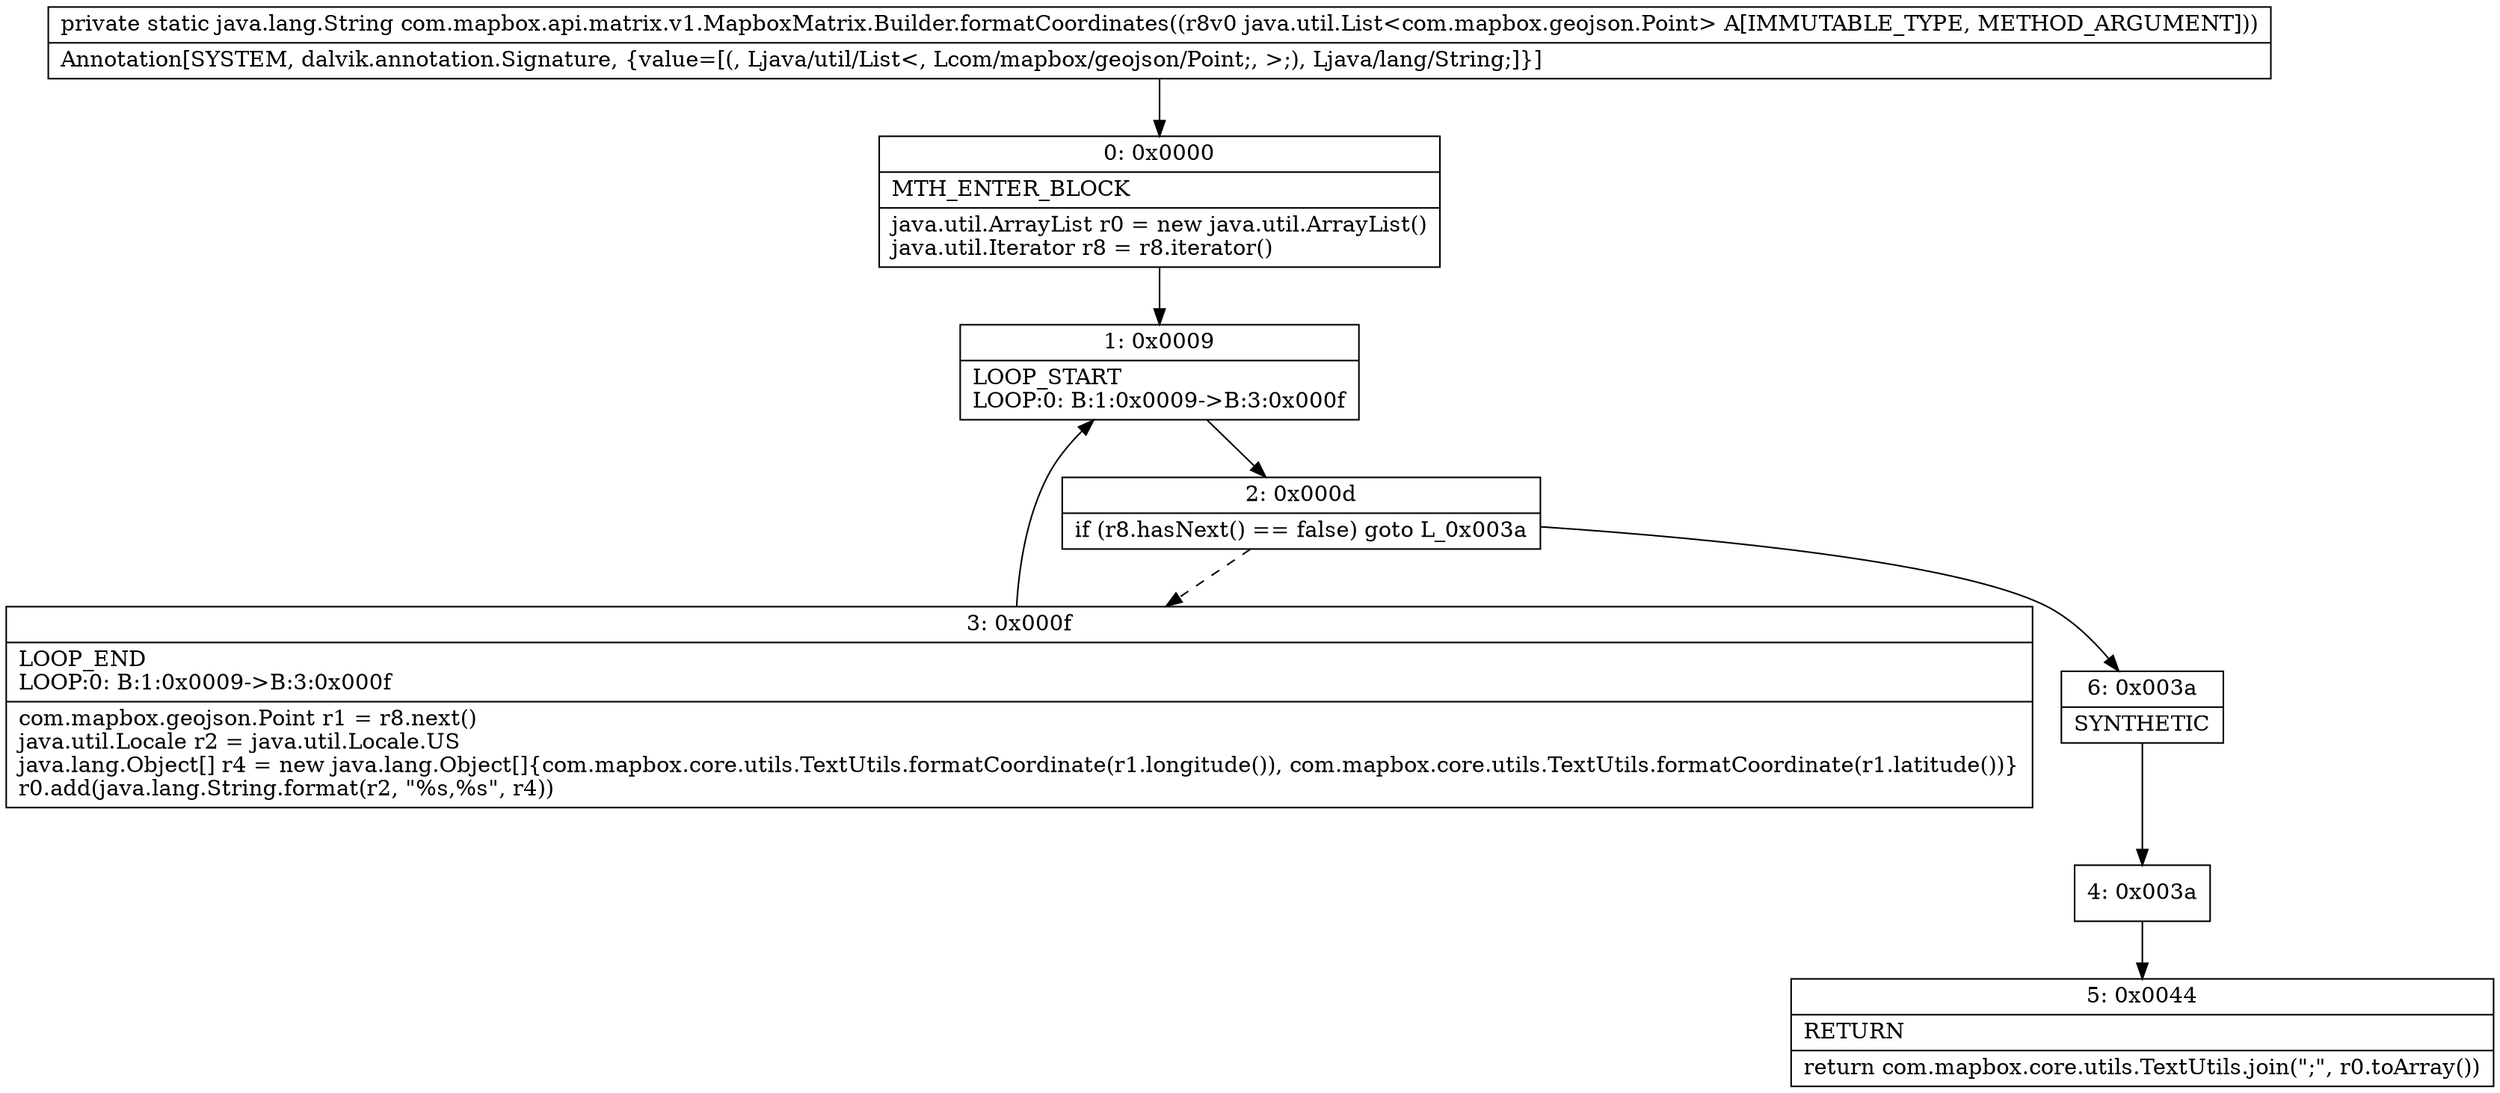 digraph "CFG forcom.mapbox.api.matrix.v1.MapboxMatrix.Builder.formatCoordinates(Ljava\/util\/List;)Ljava\/lang\/String;" {
Node_0 [shape=record,label="{0\:\ 0x0000|MTH_ENTER_BLOCK\l|java.util.ArrayList r0 = new java.util.ArrayList()\ljava.util.Iterator r8 = r8.iterator()\l}"];
Node_1 [shape=record,label="{1\:\ 0x0009|LOOP_START\lLOOP:0: B:1:0x0009\-\>B:3:0x000f\l}"];
Node_2 [shape=record,label="{2\:\ 0x000d|if (r8.hasNext() == false) goto L_0x003a\l}"];
Node_3 [shape=record,label="{3\:\ 0x000f|LOOP_END\lLOOP:0: B:1:0x0009\-\>B:3:0x000f\l|com.mapbox.geojson.Point r1 = r8.next()\ljava.util.Locale r2 = java.util.Locale.US\ljava.lang.Object[] r4 = new java.lang.Object[]\{com.mapbox.core.utils.TextUtils.formatCoordinate(r1.longitude()), com.mapbox.core.utils.TextUtils.formatCoordinate(r1.latitude())\}\lr0.add(java.lang.String.format(r2, \"%s,%s\", r4))\l}"];
Node_4 [shape=record,label="{4\:\ 0x003a}"];
Node_5 [shape=record,label="{5\:\ 0x0044|RETURN\l|return com.mapbox.core.utils.TextUtils.join(\";\", r0.toArray())\l}"];
Node_6 [shape=record,label="{6\:\ 0x003a|SYNTHETIC\l}"];
MethodNode[shape=record,label="{private static java.lang.String com.mapbox.api.matrix.v1.MapboxMatrix.Builder.formatCoordinates((r8v0 java.util.List\<com.mapbox.geojson.Point\> A[IMMUTABLE_TYPE, METHOD_ARGUMENT]))  | Annotation[SYSTEM, dalvik.annotation.Signature, \{value=[(, Ljava\/util\/List\<, Lcom\/mapbox\/geojson\/Point;, \>;), Ljava\/lang\/String;]\}]\l}"];
MethodNode -> Node_0;
Node_0 -> Node_1;
Node_1 -> Node_2;
Node_2 -> Node_3[style=dashed];
Node_2 -> Node_6;
Node_3 -> Node_1;
Node_4 -> Node_5;
Node_6 -> Node_4;
}

